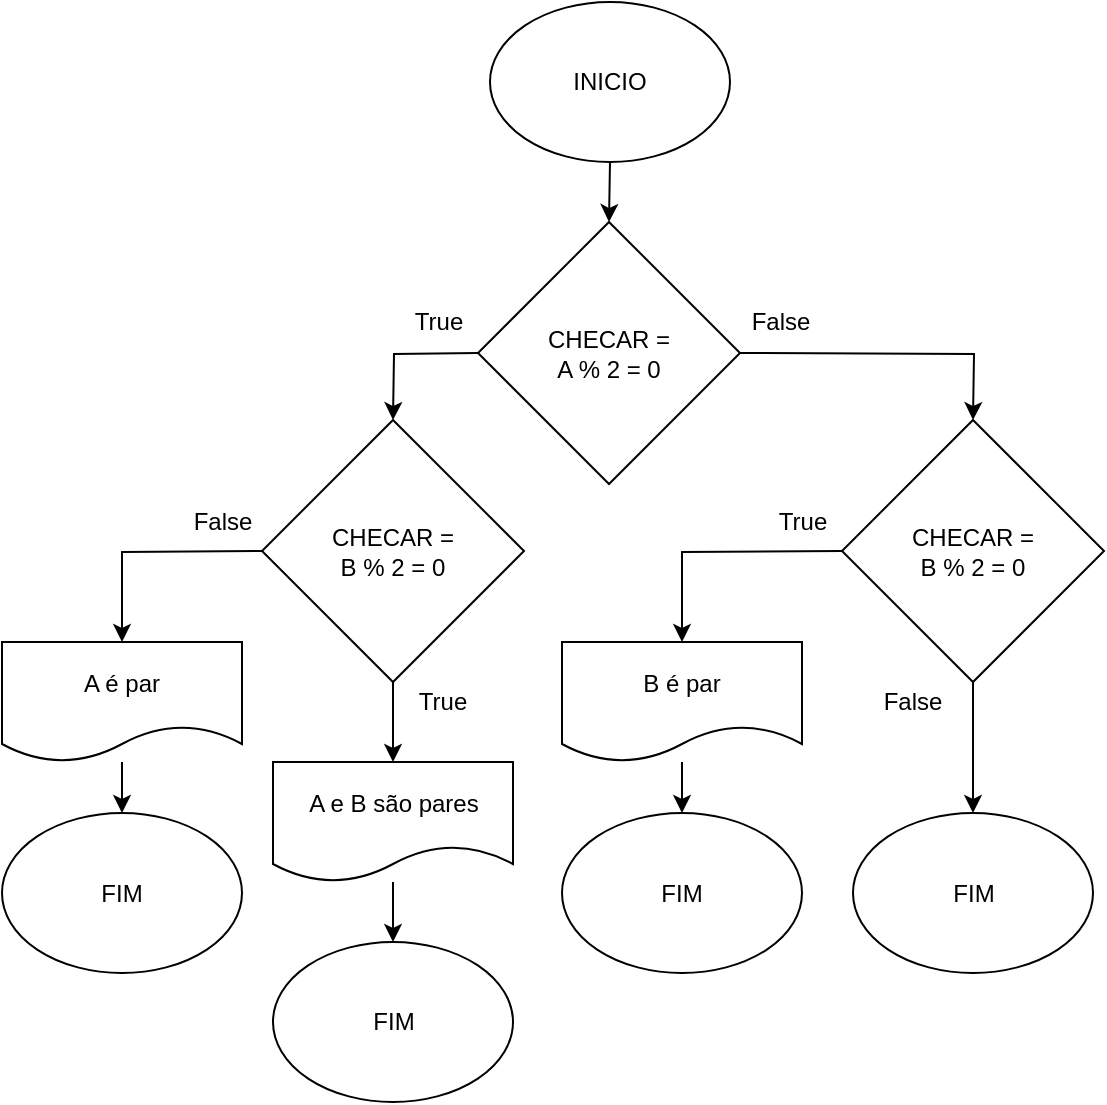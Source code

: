 <mxfile version="17.4.0" type="github">
  <diagram id="mNHv7Xfd733gg4z5NXrI" name="Page-1">
    <mxGraphModel dx="1022" dy="460" grid="1" gridSize="10" guides="1" tooltips="1" connect="1" arrows="1" fold="1" page="1" pageScale="1" pageWidth="827" pageHeight="1169" math="0" shadow="0">
      <root>
        <mxCell id="0" />
        <mxCell id="1" parent="0" />
        <mxCell id="dx0S541zMWtDR5DZHpLY-1" value="INICIO" style="ellipse;whiteSpace=wrap;html=1;" parent="1" vertex="1">
          <mxGeometry x="354" y="160" width="120" height="80" as="geometry" />
        </mxCell>
        <mxCell id="dx0S541zMWtDR5DZHpLY-5" value="" style="endArrow=classic;html=1;rounded=0;exitX=0.5;exitY=1;exitDx=0;exitDy=0;entryX=0.5;entryY=0;entryDx=0;entryDy=0;" parent="1" source="dx0S541zMWtDR5DZHpLY-1" target="N103GahGHHadDwq9YLp3-1" edge="1">
          <mxGeometry width="50" height="50" relative="1" as="geometry">
            <mxPoint x="380" y="260" as="sourcePoint" />
            <mxPoint x="414" y="170" as="targetPoint" />
          </mxGeometry>
        </mxCell>
        <mxCell id="dx0S541zMWtDR5DZHpLY-16" value="FIM" style="ellipse;whiteSpace=wrap;html=1;" parent="1" vertex="1">
          <mxGeometry x="245.5" y="630" width="120" height="80" as="geometry" />
        </mxCell>
        <mxCell id="N103GahGHHadDwq9YLp3-1" value="CHECAR = &lt;br&gt;A % 2 = 0" style="rhombus;whiteSpace=wrap;html=1;" parent="1" vertex="1">
          <mxGeometry x="348" y="270" width="131" height="131" as="geometry" />
        </mxCell>
        <mxCell id="N103GahGHHadDwq9YLp3-3" value="" style="endArrow=classic;html=1;rounded=0;exitX=0;exitY=0.5;exitDx=0;exitDy=0;entryX=0.5;entryY=0;entryDx=0;entryDy=0;" parent="1" source="N103GahGHHadDwq9YLp3-1" target="eWo_KJt5pI8NYzRUAlLy-11" edge="1">
          <mxGeometry width="50" height="50" relative="1" as="geometry">
            <mxPoint x="414" y="401" as="sourcePoint" />
            <mxPoint x="230" y="370" as="targetPoint" />
            <Array as="points">
              <mxPoint x="306" y="336" />
            </Array>
          </mxGeometry>
        </mxCell>
        <mxCell id="N103GahGHHadDwq9YLp3-9" value="True" style="text;html=1;align=center;verticalAlign=middle;resizable=0;points=[];autosize=1;strokeColor=none;fillColor=none;" parent="1" vertex="1">
          <mxGeometry x="308" y="310" width="40" height="20" as="geometry" />
        </mxCell>
        <mxCell id="N103GahGHHadDwq9YLp3-10" value="False" style="text;html=1;align=center;verticalAlign=middle;resizable=0;points=[];autosize=1;strokeColor=none;fillColor=none;" parent="1" vertex="1">
          <mxGeometry x="479" y="310" width="40" height="20" as="geometry" />
        </mxCell>
        <mxCell id="eWo_KJt5pI8NYzRUAlLy-1" value="CHECAR = &lt;br&gt;B % 2 = 0" style="rhombus;whiteSpace=wrap;html=1;" parent="1" vertex="1">
          <mxGeometry x="530" y="369" width="131" height="131" as="geometry" />
        </mxCell>
        <mxCell id="eWo_KJt5pI8NYzRUAlLy-2" value="" style="endArrow=classic;html=1;rounded=0;entryX=0.5;entryY=0;entryDx=0;entryDy=0;exitX=1;exitY=0.5;exitDx=0;exitDy=0;" parent="1" source="N103GahGHHadDwq9YLp3-1" target="eWo_KJt5pI8NYzRUAlLy-1" edge="1">
          <mxGeometry width="50" height="50" relative="1" as="geometry">
            <mxPoint x="380" y="550" as="sourcePoint" />
            <mxPoint x="430" y="500" as="targetPoint" />
            <Array as="points">
              <mxPoint x="596" y="336" />
            </Array>
          </mxGeometry>
        </mxCell>
        <mxCell id="eWo_KJt5pI8NYzRUAlLy-6" value="True" style="text;html=1;align=center;verticalAlign=middle;resizable=0;points=[];autosize=1;strokeColor=none;fillColor=none;" parent="1" vertex="1">
          <mxGeometry x="310" y="500" width="40" height="20" as="geometry" />
        </mxCell>
        <mxCell id="eWo_KJt5pI8NYzRUAlLy-7" value="False" style="text;html=1;align=center;verticalAlign=middle;resizable=0;points=[];autosize=1;strokeColor=none;fillColor=none;" parent="1" vertex="1">
          <mxGeometry x="545" y="500" width="40" height="20" as="geometry" />
        </mxCell>
        <mxCell id="eWo_KJt5pI8NYzRUAlLy-9" value="" style="endArrow=classic;html=1;rounded=0;exitX=0.5;exitY=1;exitDx=0;exitDy=0;entryX=0.5;entryY=0;entryDx=0;entryDy=0;" parent="1" source="eWo_KJt5pI8NYzRUAlLy-11" target="gIN3R-5Y_ZNvCQK5J2Hd-3" edge="1">
          <mxGeometry width="50" height="50" relative="1" as="geometry">
            <mxPoint x="430" y="770" as="sourcePoint" />
            <mxPoint x="280" y="640" as="targetPoint" />
            <Array as="points" />
          </mxGeometry>
        </mxCell>
        <mxCell id="eWo_KJt5pI8NYzRUAlLy-11" value="CHECAR = &lt;br&gt;B % 2 = 0" style="rhombus;whiteSpace=wrap;html=1;" parent="1" vertex="1">
          <mxGeometry x="240" y="369" width="131" height="131" as="geometry" />
        </mxCell>
        <mxCell id="eWo_KJt5pI8NYzRUAlLy-14" value="True" style="text;html=1;align=center;verticalAlign=middle;resizable=0;points=[];autosize=1;strokeColor=none;fillColor=none;" parent="1" vertex="1">
          <mxGeometry x="490" y="410" width="40" height="20" as="geometry" />
        </mxCell>
        <mxCell id="eWo_KJt5pI8NYzRUAlLy-17" value="" style="endArrow=classic;html=1;rounded=0;exitX=0;exitY=0.5;exitDx=0;exitDy=0;entryX=0.5;entryY=0;entryDx=0;entryDy=0;" parent="1" source="eWo_KJt5pI8NYzRUAlLy-11" target="gIN3R-5Y_ZNvCQK5J2Hd-1" edge="1">
          <mxGeometry width="50" height="50" relative="1" as="geometry">
            <mxPoint x="430" y="730" as="sourcePoint" />
            <mxPoint x="470" y="780" as="targetPoint" />
            <Array as="points">
              <mxPoint x="170" y="435" />
            </Array>
          </mxGeometry>
        </mxCell>
        <mxCell id="eWo_KJt5pI8NYzRUAlLy-18" value="False" style="text;html=1;align=center;verticalAlign=middle;resizable=0;points=[];autosize=1;strokeColor=none;fillColor=none;" parent="1" vertex="1">
          <mxGeometry x="200" y="410" width="40" height="20" as="geometry" />
        </mxCell>
        <mxCell id="P5vdwV20sdNdgYfr6YSc-3" value="" style="edgeStyle=orthogonalEdgeStyle;rounded=0;orthogonalLoop=1;jettySize=auto;html=1;" parent="1" source="gIN3R-5Y_ZNvCQK5J2Hd-1" target="gIN3R-5Y_ZNvCQK5J2Hd-4" edge="1">
          <mxGeometry relative="1" as="geometry" />
        </mxCell>
        <mxCell id="gIN3R-5Y_ZNvCQK5J2Hd-1" value="&lt;span&gt;A é par&lt;/span&gt;" style="shape=document;whiteSpace=wrap;html=1;boundedLbl=1;" parent="1" vertex="1">
          <mxGeometry x="110" y="480" width="120" height="60" as="geometry" />
        </mxCell>
        <mxCell id="P5vdwV20sdNdgYfr6YSc-2" value="" style="edgeStyle=orthogonalEdgeStyle;rounded=0;orthogonalLoop=1;jettySize=auto;html=1;" parent="1" source="gIN3R-5Y_ZNvCQK5J2Hd-3" target="dx0S541zMWtDR5DZHpLY-16" edge="1">
          <mxGeometry relative="1" as="geometry" />
        </mxCell>
        <mxCell id="gIN3R-5Y_ZNvCQK5J2Hd-3" value="&lt;span&gt;A e B são pares&lt;/span&gt;" style="shape=document;whiteSpace=wrap;html=1;boundedLbl=1;" parent="1" vertex="1">
          <mxGeometry x="245.5" y="540" width="120" height="60" as="geometry" />
        </mxCell>
        <mxCell id="gIN3R-5Y_ZNvCQK5J2Hd-4" value="FIM" style="ellipse;whiteSpace=wrap;html=1;" parent="1" vertex="1">
          <mxGeometry x="110" y="565.5" width="120" height="80" as="geometry" />
        </mxCell>
        <mxCell id="gIN3R-5Y_ZNvCQK5J2Hd-7" value="&lt;span&gt;B é par&lt;/span&gt;" style="shape=document;whiteSpace=wrap;html=1;boundedLbl=1;" parent="1" vertex="1">
          <mxGeometry x="390" y="480" width="120" height="60" as="geometry" />
        </mxCell>
        <mxCell id="gIN3R-5Y_ZNvCQK5J2Hd-8" value="" style="endArrow=classic;html=1;rounded=0;exitX=0;exitY=0.5;exitDx=0;exitDy=0;entryX=0.5;entryY=0;entryDx=0;entryDy=0;" parent="1" source="eWo_KJt5pI8NYzRUAlLy-1" target="gIN3R-5Y_ZNvCQK5J2Hd-7" edge="1">
          <mxGeometry width="50" height="50" relative="1" as="geometry">
            <mxPoint x="380" y="570" as="sourcePoint" />
            <mxPoint x="430" y="520" as="targetPoint" />
            <Array as="points">
              <mxPoint x="450" y="435" />
            </Array>
          </mxGeometry>
        </mxCell>
        <mxCell id="gIN3R-5Y_ZNvCQK5J2Hd-9" value="" style="endArrow=classic;html=1;rounded=0;exitX=0.5;exitY=1;exitDx=0;exitDy=0;entryX=0.5;entryY=0;entryDx=0;entryDy=0;" parent="1" source="eWo_KJt5pI8NYzRUAlLy-1" target="gIN3R-5Y_ZNvCQK5J2Hd-10" edge="1">
          <mxGeometry width="50" height="50" relative="1" as="geometry">
            <mxPoint x="451" y="670" as="sourcePoint" />
            <mxPoint x="596" y="750" as="targetPoint" />
          </mxGeometry>
        </mxCell>
        <mxCell id="gIN3R-5Y_ZNvCQK5J2Hd-10" value="FIM" style="ellipse;whiteSpace=wrap;html=1;" parent="1" vertex="1">
          <mxGeometry x="535.5" y="565.5" width="120" height="80" as="geometry" />
        </mxCell>
        <mxCell id="gIN3R-5Y_ZNvCQK5J2Hd-11" value="FIM" style="ellipse;whiteSpace=wrap;html=1;" parent="1" vertex="1">
          <mxGeometry x="390" y="565.5" width="120" height="80" as="geometry" />
        </mxCell>
        <mxCell id="gIN3R-5Y_ZNvCQK5J2Hd-13" value="" style="endArrow=classic;html=1;rounded=0;" parent="1" source="gIN3R-5Y_ZNvCQK5J2Hd-7" target="gIN3R-5Y_ZNvCQK5J2Hd-11" edge="1">
          <mxGeometry width="50" height="50" relative="1" as="geometry">
            <mxPoint x="324.5" y="681" as="sourcePoint" />
            <mxPoint x="324.5" y="770" as="targetPoint" />
          </mxGeometry>
        </mxCell>
      </root>
    </mxGraphModel>
  </diagram>
</mxfile>
